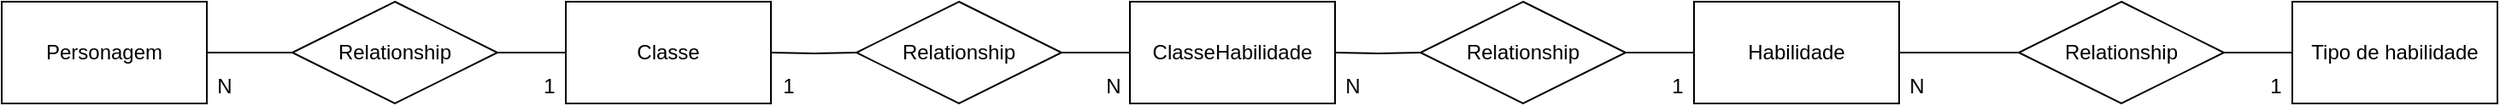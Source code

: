 <mxfile version="14.9.4" type="device" pages="2"><diagram id="E7-57exc6wyrclPtAGfO" name="Conceitual"><mxGraphModel dx="969" dy="535" grid="1" gridSize="10" guides="1" tooltips="1" connect="1" arrows="1" fold="1" page="1" pageScale="1" pageWidth="827" pageHeight="1169" math="0" shadow="0"><root><mxCell id="0"/><mxCell id="1" parent="0"/><mxCell id="gVnTbVx-kK9_vtLKyeJU-5" style="edgeStyle=orthogonalEdgeStyle;rounded=0;orthogonalLoop=1;jettySize=auto;html=1;endArrow=none;endFill=0;" edge="1" parent="1" source="gVnTbVx-kK9_vtLKyeJU-1" target="gVnTbVx-kK9_vtLKyeJU-4"><mxGeometry relative="1" as="geometry"/></mxCell><mxCell id="gVnTbVx-kK9_vtLKyeJU-1" value="Personagem" style="rounded=0;whiteSpace=wrap;html=1;" vertex="1" parent="1"><mxGeometry x="40" y="200" width="120" height="60" as="geometry"/></mxCell><mxCell id="gVnTbVx-kK9_vtLKyeJU-2" value="Classe" style="rounded=0;whiteSpace=wrap;html=1;" vertex="1" parent="1"><mxGeometry x="370" y="200" width="120" height="60" as="geometry"/></mxCell><mxCell id="gVnTbVx-kK9_vtLKyeJU-6" style="edgeStyle=orthogonalEdgeStyle;rounded=0;orthogonalLoop=1;jettySize=auto;html=1;endArrow=none;endFill=0;" edge="1" parent="1" source="gVnTbVx-kK9_vtLKyeJU-4" target="gVnTbVx-kK9_vtLKyeJU-2"><mxGeometry relative="1" as="geometry"/></mxCell><mxCell id="gVnTbVx-kK9_vtLKyeJU-4" value="Relationship" style="shape=rhombus;perimeter=rhombusPerimeter;whiteSpace=wrap;html=1;align=center;" vertex="1" parent="1"><mxGeometry x="210" y="200" width="120" height="60" as="geometry"/></mxCell><mxCell id="gVnTbVx-kK9_vtLKyeJU-7" style="edgeStyle=orthogonalEdgeStyle;rounded=0;orthogonalLoop=1;jettySize=auto;html=1;endArrow=none;endFill=0;" edge="1" parent="1" target="gVnTbVx-kK9_vtLKyeJU-10"><mxGeometry relative="1" as="geometry"><mxPoint x="490" y="230" as="sourcePoint"/></mxGeometry></mxCell><mxCell id="gVnTbVx-kK9_vtLKyeJU-8" value="ClasseHabilidade" style="rounded=0;whiteSpace=wrap;html=1;" vertex="1" parent="1"><mxGeometry x="700" y="200" width="120" height="60" as="geometry"/></mxCell><mxCell id="gVnTbVx-kK9_vtLKyeJU-9" style="edgeStyle=orthogonalEdgeStyle;rounded=0;orthogonalLoop=1;jettySize=auto;html=1;endArrow=none;endFill=0;" edge="1" parent="1" source="gVnTbVx-kK9_vtLKyeJU-10" target="gVnTbVx-kK9_vtLKyeJU-8"><mxGeometry relative="1" as="geometry"/></mxCell><mxCell id="gVnTbVx-kK9_vtLKyeJU-10" value="Relationship" style="shape=rhombus;perimeter=rhombusPerimeter;whiteSpace=wrap;html=1;align=center;" vertex="1" parent="1"><mxGeometry x="540" y="200" width="120" height="60" as="geometry"/></mxCell><mxCell id="gVnTbVx-kK9_vtLKyeJU-11" style="edgeStyle=orthogonalEdgeStyle;rounded=0;orthogonalLoop=1;jettySize=auto;html=1;endArrow=none;endFill=0;" edge="1" parent="1" target="gVnTbVx-kK9_vtLKyeJU-14"><mxGeometry relative="1" as="geometry"><mxPoint x="820" y="230" as="sourcePoint"/></mxGeometry></mxCell><mxCell id="aEUpHRAe7bAqTs1stk-X-10" value="" style="edgeStyle=orthogonalEdgeStyle;rounded=0;orthogonalLoop=1;jettySize=auto;html=1;endArrow=none;endFill=0;" edge="1" parent="1" source="gVnTbVx-kK9_vtLKyeJU-12" target="aEUpHRAe7bAqTs1stk-X-9"><mxGeometry relative="1" as="geometry"/></mxCell><mxCell id="gVnTbVx-kK9_vtLKyeJU-12" value="Habilidade" style="rounded=0;whiteSpace=wrap;html=1;" vertex="1" parent="1"><mxGeometry x="1030" y="200" width="120" height="60" as="geometry"/></mxCell><mxCell id="gVnTbVx-kK9_vtLKyeJU-13" style="edgeStyle=orthogonalEdgeStyle;rounded=0;orthogonalLoop=1;jettySize=auto;html=1;endArrow=none;endFill=0;" edge="1" parent="1" source="gVnTbVx-kK9_vtLKyeJU-14" target="gVnTbVx-kK9_vtLKyeJU-12"><mxGeometry relative="1" as="geometry"/></mxCell><mxCell id="gVnTbVx-kK9_vtLKyeJU-14" value="Relationship" style="shape=rhombus;perimeter=rhombusPerimeter;whiteSpace=wrap;html=1;align=center;" vertex="1" parent="1"><mxGeometry x="870" y="200" width="120" height="60" as="geometry"/></mxCell><mxCell id="aEUpHRAe7bAqTs1stk-X-1" value="N" style="text;html=1;align=center;verticalAlign=middle;resizable=0;points=[];autosize=1;strokeColor=none;" vertex="1" parent="1"><mxGeometry x="160" y="240" width="20" height="20" as="geometry"/></mxCell><mxCell id="aEUpHRAe7bAqTs1stk-X-2" value="1" style="text;html=1;align=center;verticalAlign=middle;resizable=0;points=[];autosize=1;strokeColor=none;" vertex="1" parent="1"><mxGeometry x="350" y="240" width="20" height="20" as="geometry"/></mxCell><mxCell id="aEUpHRAe7bAqTs1stk-X-3" value="1" style="text;html=1;align=center;verticalAlign=middle;resizable=0;points=[];autosize=1;strokeColor=none;" vertex="1" parent="1"><mxGeometry x="490" y="240" width="20" height="20" as="geometry"/></mxCell><mxCell id="aEUpHRAe7bAqTs1stk-X-4" value="N" style="text;html=1;align=center;verticalAlign=middle;resizable=0;points=[];autosize=1;strokeColor=none;" vertex="1" parent="1"><mxGeometry x="680" y="240" width="20" height="20" as="geometry"/></mxCell><mxCell id="aEUpHRAe7bAqTs1stk-X-7" value="Tipo de habilidade" style="rounded=0;whiteSpace=wrap;html=1;" vertex="1" parent="1"><mxGeometry x="1380" y="200" width="120" height="60" as="geometry"/></mxCell><mxCell id="aEUpHRAe7bAqTs1stk-X-8" style="edgeStyle=orthogonalEdgeStyle;rounded=0;orthogonalLoop=1;jettySize=auto;html=1;endArrow=none;endFill=0;" edge="1" parent="1" source="aEUpHRAe7bAqTs1stk-X-9" target="aEUpHRAe7bAqTs1stk-X-7"><mxGeometry relative="1" as="geometry"/></mxCell><mxCell id="aEUpHRAe7bAqTs1stk-X-9" value="Relationship" style="shape=rhombus;perimeter=rhombusPerimeter;whiteSpace=wrap;html=1;align=center;" vertex="1" parent="1"><mxGeometry x="1220" y="200" width="120" height="60" as="geometry"/></mxCell><mxCell id="aEUpHRAe7bAqTs1stk-X-11" value="N" style="text;html=1;align=center;verticalAlign=middle;resizable=0;points=[];autosize=1;strokeColor=none;" vertex="1" parent="1"><mxGeometry x="820" y="240" width="20" height="20" as="geometry"/></mxCell><mxCell id="aEUpHRAe7bAqTs1stk-X-12" value="1" style="text;html=1;align=center;verticalAlign=middle;resizable=0;points=[];autosize=1;strokeColor=none;" vertex="1" parent="1"><mxGeometry x="1010" y="240" width="20" height="20" as="geometry"/></mxCell><mxCell id="aEUpHRAe7bAqTs1stk-X-13" value="N" style="text;html=1;align=center;verticalAlign=middle;resizable=0;points=[];autosize=1;strokeColor=none;" vertex="1" parent="1"><mxGeometry x="1150" y="240" width="20" height="20" as="geometry"/></mxCell><mxCell id="aEUpHRAe7bAqTs1stk-X-14" value="1" style="text;html=1;align=center;verticalAlign=middle;resizable=0;points=[];autosize=1;strokeColor=none;" vertex="1" parent="1"><mxGeometry x="1360" y="240" width="20" height="20" as="geometry"/></mxCell></root></mxGraphModel></diagram><diagram id="ndj8EZgxVqMBYgEgo3I0" name="Lógico"><mxGraphModel dx="969" dy="535" grid="1" gridSize="10" guides="1" tooltips="1" connect="1" arrows="1" fold="1" page="1" pageScale="1" pageWidth="827" pageHeight="1169" math="0" shadow="0"><root><mxCell id="n5IkCiYWIK8pbiGMQsyV-0"/><mxCell id="n5IkCiYWIK8pbiGMQsyV-1" parent="n5IkCiYWIK8pbiGMQsyV-0"/><mxCell id="QSspLGdwnHoBC6BklgJi-0" value="Table" style="shape=table;startSize=30;container=1;collapsible=1;childLayout=tableLayout;fixedRows=1;rowLines=0;fontStyle=1;align=center;resizeLast=1;" vertex="1" parent="n5IkCiYWIK8pbiGMQsyV-1"><mxGeometry x="40" y="400" width="180" height="130" as="geometry"/></mxCell><mxCell id="QSspLGdwnHoBC6BklgJi-1" value="" style="shape=partialRectangle;collapsible=0;dropTarget=0;pointerEvents=0;fillColor=none;top=0;left=0;bottom=0;right=0;points=[[0,0.5],[1,0.5]];portConstraint=eastwest;" vertex="1" parent="QSspLGdwnHoBC6BklgJi-0"><mxGeometry y="30" width="180" height="30" as="geometry"/></mxCell><mxCell id="QSspLGdwnHoBC6BklgJi-2" value="PK" style="shape=partialRectangle;connectable=0;fillColor=none;top=0;left=0;bottom=0;right=0;fontStyle=1;overflow=hidden;" vertex="1" parent="QSspLGdwnHoBC6BklgJi-1"><mxGeometry width="60" height="30" as="geometry"/></mxCell><mxCell id="QSspLGdwnHoBC6BklgJi-3" value="idHabilidade" style="shape=partialRectangle;connectable=0;fillColor=none;top=0;left=0;bottom=0;right=0;align=left;spacingLeft=6;fontStyle=5;overflow=hidden;" vertex="1" parent="QSspLGdwnHoBC6BklgJi-1"><mxGeometry x="60" width="120" height="30" as="geometry"/></mxCell><mxCell id="QSspLGdwnHoBC6BklgJi-4" value="" style="shape=partialRectangle;collapsible=0;dropTarget=0;pointerEvents=0;fillColor=none;top=0;left=0;bottom=1;right=0;points=[[0,0.5],[1,0.5]];portConstraint=eastwest;" vertex="1" parent="QSspLGdwnHoBC6BklgJi-0"><mxGeometry y="60" width="180" height="30" as="geometry"/></mxCell><mxCell id="QSspLGdwnHoBC6BklgJi-5" value="FK" style="shape=partialRectangle;connectable=0;fillColor=none;top=0;left=0;bottom=0;right=0;fontStyle=1;overflow=hidden;" vertex="1" parent="QSspLGdwnHoBC6BklgJi-4"><mxGeometry width="60" height="30" as="geometry"/></mxCell><mxCell id="QSspLGdwnHoBC6BklgJi-6" value="idTipoHabilidade" style="shape=partialRectangle;connectable=0;fillColor=none;top=0;left=0;bottom=0;right=0;align=left;spacingLeft=6;fontStyle=5;overflow=hidden;" vertex="1" parent="QSspLGdwnHoBC6BklgJi-4"><mxGeometry x="60" width="120" height="30" as="geometry"/></mxCell><mxCell id="QSspLGdwnHoBC6BklgJi-7" value="" style="shape=partialRectangle;collapsible=0;dropTarget=0;pointerEvents=0;fillColor=none;top=0;left=0;bottom=0;right=0;points=[[0,0.5],[1,0.5]];portConstraint=eastwest;" vertex="1" parent="QSspLGdwnHoBC6BklgJi-0"><mxGeometry y="90" width="180" height="30" as="geometry"/></mxCell><mxCell id="QSspLGdwnHoBC6BklgJi-8" value="" style="shape=partialRectangle;connectable=0;fillColor=none;top=0;left=0;bottom=0;right=0;editable=1;overflow=hidden;" vertex="1" parent="QSspLGdwnHoBC6BklgJi-7"><mxGeometry width="60" height="30" as="geometry"/></mxCell><mxCell id="QSspLGdwnHoBC6BklgJi-9" value="nomeHabilidade" style="shape=partialRectangle;connectable=0;fillColor=none;top=0;left=0;bottom=0;right=0;align=left;spacingLeft=6;overflow=hidden;" vertex="1" parent="QSspLGdwnHoBC6BklgJi-7"><mxGeometry x="60" width="120" height="30" as="geometry"/></mxCell><mxCell id="QSspLGdwnHoBC6BklgJi-13" value="Table" style="shape=table;startSize=30;container=1;collapsible=1;childLayout=tableLayout;fixedRows=1;rowLines=0;fontStyle=1;align=center;resizeLast=1;" vertex="1" parent="n5IkCiYWIK8pbiGMQsyV-1"><mxGeometry x="40" y="570" width="180" height="100" as="geometry"/></mxCell><mxCell id="QSspLGdwnHoBC6BklgJi-17" value="" style="shape=partialRectangle;collapsible=0;dropTarget=0;pointerEvents=0;fillColor=none;top=0;left=0;bottom=1;right=0;points=[[0,0.5],[1,0.5]];portConstraint=eastwest;" vertex="1" parent="QSspLGdwnHoBC6BklgJi-13"><mxGeometry y="30" width="180" height="30" as="geometry"/></mxCell><mxCell id="QSspLGdwnHoBC6BklgJi-18" value="PK" style="shape=partialRectangle;connectable=0;fillColor=none;top=0;left=0;bottom=0;right=0;fontStyle=1;overflow=hidden;" vertex="1" parent="QSspLGdwnHoBC6BklgJi-17"><mxGeometry width="60" height="30" as="geometry"/></mxCell><mxCell id="QSspLGdwnHoBC6BklgJi-19" value="idTipoHabilidade" style="shape=partialRectangle;connectable=0;fillColor=none;top=0;left=0;bottom=0;right=0;align=left;spacingLeft=6;fontStyle=5;overflow=hidden;" vertex="1" parent="QSspLGdwnHoBC6BklgJi-17"><mxGeometry x="60" width="120" height="30" as="geometry"/></mxCell><mxCell id="QSspLGdwnHoBC6BklgJi-20" value="" style="shape=partialRectangle;collapsible=0;dropTarget=0;pointerEvents=0;fillColor=none;top=0;left=0;bottom=0;right=0;points=[[0,0.5],[1,0.5]];portConstraint=eastwest;" vertex="1" parent="QSspLGdwnHoBC6BklgJi-13"><mxGeometry y="60" width="180" height="30" as="geometry"/></mxCell><mxCell id="QSspLGdwnHoBC6BklgJi-21" value="" style="shape=partialRectangle;connectable=0;fillColor=none;top=0;left=0;bottom=0;right=0;editable=1;overflow=hidden;" vertex="1" parent="QSspLGdwnHoBC6BklgJi-20"><mxGeometry width="60" height="30" as="geometry"/></mxCell><mxCell id="QSspLGdwnHoBC6BklgJi-22" value="nomeTipoHabilidade" style="shape=partialRectangle;connectable=0;fillColor=none;top=0;left=0;bottom=0;right=0;align=left;spacingLeft=6;overflow=hidden;" vertex="1" parent="QSspLGdwnHoBC6BklgJi-20"><mxGeometry x="60" width="120" height="30" as="geometry"/></mxCell><mxCell id="QSspLGdwnHoBC6BklgJi-23" value="classeHabilidade" style="shape=table;startSize=30;container=1;collapsible=1;childLayout=tableLayout;fixedRows=1;rowLines=0;fontStyle=1;align=center;resizeLast=1;" vertex="1" parent="n5IkCiYWIK8pbiGMQsyV-1"><mxGeometry x="430" y="360" width="180" height="130" as="geometry"/></mxCell><mxCell id="QSspLGdwnHoBC6BklgJi-24" value="" style="shape=partialRectangle;collapsible=0;dropTarget=0;pointerEvents=0;fillColor=none;top=0;left=0;bottom=0;right=0;points=[[0,0.5],[1,0.5]];portConstraint=eastwest;" vertex="1" parent="QSspLGdwnHoBC6BklgJi-23"><mxGeometry y="30" width="180" height="30" as="geometry"/></mxCell><mxCell id="QSspLGdwnHoBC6BklgJi-25" value="PK" style="shape=partialRectangle;connectable=0;fillColor=none;top=0;left=0;bottom=0;right=0;fontStyle=1;overflow=hidden;" vertex="1" parent="QSspLGdwnHoBC6BklgJi-24"><mxGeometry width="60" height="30" as="geometry"/></mxCell><mxCell id="QSspLGdwnHoBC6BklgJi-26" value="idClasseHabilidade" style="shape=partialRectangle;connectable=0;fillColor=none;top=0;left=0;bottom=0;right=0;align=left;spacingLeft=6;fontStyle=5;overflow=hidden;" vertex="1" parent="QSspLGdwnHoBC6BklgJi-24"><mxGeometry x="60" width="120" height="30" as="geometry"/></mxCell><mxCell id="QSspLGdwnHoBC6BklgJi-36" value="" style="shape=partialRectangle;collapsible=0;dropTarget=0;pointerEvents=0;fillColor=none;top=0;left=0;bottom=0;right=0;points=[[0,0.5],[1,0.5]];portConstraint=eastwest;" vertex="1" parent="QSspLGdwnHoBC6BklgJi-23"><mxGeometry y="60" width="180" height="30" as="geometry"/></mxCell><mxCell id="QSspLGdwnHoBC6BklgJi-37" value="FK" style="shape=partialRectangle;connectable=0;fillColor=none;top=0;left=0;bottom=0;right=0;fontStyle=1;overflow=hidden;" vertex="1" parent="QSspLGdwnHoBC6BklgJi-36"><mxGeometry width="60" height="30" as="geometry"/></mxCell><mxCell id="QSspLGdwnHoBC6BklgJi-38" value="idClasse" style="shape=partialRectangle;connectable=0;fillColor=none;top=0;left=0;bottom=0;right=0;align=left;spacingLeft=6;fontStyle=5;overflow=hidden;" vertex="1" parent="QSspLGdwnHoBC6BklgJi-36"><mxGeometry x="60" width="120" height="30" as="geometry"/></mxCell><mxCell id="QSspLGdwnHoBC6BklgJi-27" value="" style="shape=partialRectangle;collapsible=0;dropTarget=0;pointerEvents=0;fillColor=none;top=0;left=0;bottom=1;right=0;points=[[0,0.5],[1,0.5]];portConstraint=eastwest;" vertex="1" parent="QSspLGdwnHoBC6BklgJi-23"><mxGeometry y="90" width="180" height="30" as="geometry"/></mxCell><mxCell id="QSspLGdwnHoBC6BklgJi-28" value="FK" style="shape=partialRectangle;connectable=0;fillColor=none;top=0;left=0;bottom=0;right=0;fontStyle=1;overflow=hidden;" vertex="1" parent="QSspLGdwnHoBC6BklgJi-27"><mxGeometry width="60" height="30" as="geometry"/></mxCell><mxCell id="QSspLGdwnHoBC6BklgJi-29" value="idHabilidade" style="shape=partialRectangle;connectable=0;fillColor=none;top=0;left=0;bottom=0;right=0;align=left;spacingLeft=6;fontStyle=5;overflow=hidden;" vertex="1" parent="QSspLGdwnHoBC6BklgJi-27"><mxGeometry x="60" width="120" height="30" as="geometry"/></mxCell><mxCell id="QSspLGdwnHoBC6BklgJi-63" value="classe" style="shape=table;startSize=30;container=1;collapsible=1;childLayout=tableLayout;fixedRows=1;rowLines=0;fontStyle=1;align=center;resizeLast=1;" vertex="1" parent="n5IkCiYWIK8pbiGMQsyV-1"><mxGeometry x="414" y="640" width="180" height="100" as="geometry"/></mxCell><mxCell id="QSspLGdwnHoBC6BklgJi-64" value="" style="shape=partialRectangle;collapsible=0;dropTarget=0;pointerEvents=0;fillColor=none;top=0;left=0;bottom=1;right=0;points=[[0,0.5],[1,0.5]];portConstraint=eastwest;" vertex="1" parent="QSspLGdwnHoBC6BklgJi-63"><mxGeometry y="30" width="180" height="30" as="geometry"/></mxCell><mxCell id="QSspLGdwnHoBC6BklgJi-65" value="PK" style="shape=partialRectangle;connectable=0;fillColor=none;top=0;left=0;bottom=0;right=0;fontStyle=1;overflow=hidden;" vertex="1" parent="QSspLGdwnHoBC6BklgJi-64"><mxGeometry width="60" height="30" as="geometry"/></mxCell><mxCell id="QSspLGdwnHoBC6BklgJi-66" value="idClasse" style="shape=partialRectangle;connectable=0;fillColor=none;top=0;left=0;bottom=0;right=0;align=left;spacingLeft=6;fontStyle=5;overflow=hidden;" vertex="1" parent="QSspLGdwnHoBC6BklgJi-64"><mxGeometry x="60" width="120" height="30" as="geometry"/></mxCell><mxCell id="QSspLGdwnHoBC6BklgJi-67" value="" style="shape=partialRectangle;collapsible=0;dropTarget=0;pointerEvents=0;fillColor=none;top=0;left=0;bottom=0;right=0;points=[[0,0.5],[1,0.5]];portConstraint=eastwest;" vertex="1" parent="QSspLGdwnHoBC6BklgJi-63"><mxGeometry y="60" width="180" height="30" as="geometry"/></mxCell><mxCell id="QSspLGdwnHoBC6BklgJi-68" value="" style="shape=partialRectangle;connectable=0;fillColor=none;top=0;left=0;bottom=0;right=0;editable=1;overflow=hidden;" vertex="1" parent="QSspLGdwnHoBC6BklgJi-67"><mxGeometry width="60" height="30" as="geometry"/></mxCell><mxCell id="QSspLGdwnHoBC6BklgJi-69" value="nomeClasse" style="shape=partialRectangle;connectable=0;fillColor=none;top=0;left=0;bottom=0;right=0;align=left;spacingLeft=6;overflow=hidden;" vertex="1" parent="QSspLGdwnHoBC6BklgJi-67"><mxGeometry x="60" width="120" height="30" as="geometry"/></mxCell><mxCell id="QSspLGdwnHoBC6BklgJi-70" value="Personagem" style="shape=table;startSize=30;container=1;collapsible=1;childLayout=tableLayout;fixedRows=1;rowLines=0;fontStyle=1;align=center;resizeLast=1;" vertex="1" parent="n5IkCiYWIK8pbiGMQsyV-1"><mxGeometry x="200" y="730" width="180" height="250" as="geometry"/></mxCell><mxCell id="QSspLGdwnHoBC6BklgJi-71" value="" style="shape=partialRectangle;collapsible=0;dropTarget=0;pointerEvents=0;fillColor=none;top=0;left=0;bottom=0;right=0;points=[[0,0.5],[1,0.5]];portConstraint=eastwest;" vertex="1" parent="QSspLGdwnHoBC6BklgJi-70"><mxGeometry y="30" width="180" height="30" as="geometry"/></mxCell><mxCell id="QSspLGdwnHoBC6BklgJi-72" value="PK" style="shape=partialRectangle;connectable=0;fillColor=none;top=0;left=0;bottom=0;right=0;fontStyle=1;overflow=hidden;" vertex="1" parent="QSspLGdwnHoBC6BklgJi-71"><mxGeometry width="60" height="30" as="geometry"/></mxCell><mxCell id="QSspLGdwnHoBC6BklgJi-73" value="idPersonagem" style="shape=partialRectangle;connectable=0;fillColor=none;top=0;left=0;bottom=0;right=0;align=left;spacingLeft=6;fontStyle=5;overflow=hidden;" vertex="1" parent="QSspLGdwnHoBC6BklgJi-71"><mxGeometry x="60" width="120" height="30" as="geometry"/></mxCell><mxCell id="QSspLGdwnHoBC6BklgJi-74" value="" style="shape=partialRectangle;collapsible=0;dropTarget=0;pointerEvents=0;fillColor=none;top=0;left=0;bottom=1;right=0;points=[[0,0.5],[1,0.5]];portConstraint=eastwest;" vertex="1" parent="QSspLGdwnHoBC6BklgJi-70"><mxGeometry y="60" width="180" height="30" as="geometry"/></mxCell><mxCell id="QSspLGdwnHoBC6BklgJi-75" value="FK" style="shape=partialRectangle;connectable=0;fillColor=none;top=0;left=0;bottom=0;right=0;fontStyle=1;overflow=hidden;" vertex="1" parent="QSspLGdwnHoBC6BklgJi-74"><mxGeometry width="60" height="30" as="geometry"/></mxCell><mxCell id="QSspLGdwnHoBC6BklgJi-76" value="idClasse" style="shape=partialRectangle;connectable=0;fillColor=none;top=0;left=0;bottom=0;right=0;align=left;spacingLeft=6;fontStyle=5;overflow=hidden;" vertex="1" parent="QSspLGdwnHoBC6BklgJi-74"><mxGeometry x="60" width="120" height="30" as="geometry"/></mxCell><mxCell id="QSspLGdwnHoBC6BklgJi-77" value="" style="shape=partialRectangle;collapsible=0;dropTarget=0;pointerEvents=0;fillColor=none;top=0;left=0;bottom=0;right=0;points=[[0,0.5],[1,0.5]];portConstraint=eastwest;" vertex="1" parent="QSspLGdwnHoBC6BklgJi-70"><mxGeometry y="90" width="180" height="30" as="geometry"/></mxCell><mxCell id="QSspLGdwnHoBC6BklgJi-78" value="" style="shape=partialRectangle;connectable=0;fillColor=none;top=0;left=0;bottom=0;right=0;editable=1;overflow=hidden;" vertex="1" parent="QSspLGdwnHoBC6BklgJi-77"><mxGeometry width="60" height="30" as="geometry"/></mxCell><mxCell id="QSspLGdwnHoBC6BklgJi-79" value="nomePersonagem" style="shape=partialRectangle;connectable=0;fillColor=none;top=0;left=0;bottom=0;right=0;align=left;spacingLeft=6;overflow=hidden;" vertex="1" parent="QSspLGdwnHoBC6BklgJi-77"><mxGeometry x="60" width="120" height="30" as="geometry"/></mxCell><mxCell id="QSspLGdwnHoBC6BklgJi-83" value="" style="shape=partialRectangle;collapsible=0;dropTarget=0;pointerEvents=0;fillColor=none;top=0;left=0;bottom=0;right=0;points=[[0,0.5],[1,0.5]];portConstraint=eastwest;" vertex="1" parent="QSspLGdwnHoBC6BklgJi-70"><mxGeometry y="120" width="180" height="30" as="geometry"/></mxCell><mxCell id="QSspLGdwnHoBC6BklgJi-84" value="" style="shape=partialRectangle;connectable=0;fillColor=none;top=0;left=0;bottom=0;right=0;editable=1;overflow=hidden;" vertex="1" parent="QSspLGdwnHoBC6BklgJi-83"><mxGeometry width="60" height="30" as="geometry"/></mxCell><mxCell id="QSspLGdwnHoBC6BklgJi-85" value="capacidadeMaxVIda" style="shape=partialRectangle;connectable=0;fillColor=none;top=0;left=0;bottom=0;right=0;align=left;spacingLeft=6;overflow=hidden;" vertex="1" parent="QSspLGdwnHoBC6BklgJi-83"><mxGeometry x="60" width="120" height="30" as="geometry"/></mxCell><mxCell id="QSspLGdwnHoBC6BklgJi-89" value="" style="shape=partialRectangle;collapsible=0;dropTarget=0;pointerEvents=0;fillColor=none;top=0;left=0;bottom=0;right=0;points=[[0,0.5],[1,0.5]];portConstraint=eastwest;" vertex="1" parent="QSspLGdwnHoBC6BklgJi-70"><mxGeometry y="150" width="180" height="30" as="geometry"/></mxCell><mxCell id="QSspLGdwnHoBC6BklgJi-90" value="" style="shape=partialRectangle;connectable=0;fillColor=none;top=0;left=0;bottom=0;right=0;editable=1;overflow=hidden;" vertex="1" parent="QSspLGdwnHoBC6BklgJi-89"><mxGeometry width="60" height="30" as="geometry"/></mxCell><mxCell id="QSspLGdwnHoBC6BklgJi-91" value="capacidadeMaxMana" style="shape=partialRectangle;connectable=0;fillColor=none;top=0;left=0;bottom=0;right=0;align=left;spacingLeft=6;overflow=hidden;" vertex="1" parent="QSspLGdwnHoBC6BklgJi-89"><mxGeometry x="60" width="120" height="30" as="geometry"/></mxCell><mxCell id="QSspLGdwnHoBC6BklgJi-86" value="" style="shape=partialRectangle;collapsible=0;dropTarget=0;pointerEvents=0;fillColor=none;top=0;left=0;bottom=0;right=0;points=[[0,0.5],[1,0.5]];portConstraint=eastwest;" vertex="1" parent="QSspLGdwnHoBC6BklgJi-70"><mxGeometry y="180" width="180" height="30" as="geometry"/></mxCell><mxCell id="QSspLGdwnHoBC6BklgJi-87" value="" style="shape=partialRectangle;connectable=0;fillColor=none;top=0;left=0;bottom=0;right=0;editable=1;overflow=hidden;" vertex="1" parent="QSspLGdwnHoBC6BklgJi-86"><mxGeometry width="60" height="30" as="geometry"/></mxCell><mxCell id="QSspLGdwnHoBC6BklgJi-88" value="dataAtualizacao" style="shape=partialRectangle;connectable=0;fillColor=none;top=0;left=0;bottom=0;right=0;align=left;spacingLeft=6;overflow=hidden;" vertex="1" parent="QSspLGdwnHoBC6BklgJi-86"><mxGeometry x="60" width="120" height="30" as="geometry"/></mxCell><mxCell id="QSspLGdwnHoBC6BklgJi-80" value="" style="shape=partialRectangle;collapsible=0;dropTarget=0;pointerEvents=0;fillColor=none;top=0;left=0;bottom=0;right=0;points=[[0,0.5],[1,0.5]];portConstraint=eastwest;" vertex="1" parent="QSspLGdwnHoBC6BklgJi-70"><mxGeometry y="210" width="180" height="30" as="geometry"/></mxCell><mxCell id="QSspLGdwnHoBC6BklgJi-81" value="" style="shape=partialRectangle;connectable=0;fillColor=none;top=0;left=0;bottom=0;right=0;editable=1;overflow=hidden;" vertex="1" parent="QSspLGdwnHoBC6BklgJi-80"><mxGeometry width="60" height="30" as="geometry"/></mxCell><mxCell id="QSspLGdwnHoBC6BklgJi-82" value="dataCriacao" style="shape=partialRectangle;connectable=0;fillColor=none;top=0;left=0;bottom=0;right=0;align=left;spacingLeft=6;overflow=hidden;" vertex="1" parent="QSspLGdwnHoBC6BklgJi-80"><mxGeometry x="60" width="120" height="30" as="geometry"/></mxCell><mxCell id="QSspLGdwnHoBC6BklgJi-92" value="" style="edgeStyle=entityRelationEdgeStyle;fontSize=12;html=1;endArrow=ERoneToMany;entryX=0;entryY=0.5;entryDx=0;entryDy=0;" edge="1" parent="n5IkCiYWIK8pbiGMQsyV-1" source="QSspLGdwnHoBC6BklgJi-1" target="QSspLGdwnHoBC6BklgJi-27"><mxGeometry width="100" height="100" relative="1" as="geometry"><mxPoint x="350" y="750" as="sourcePoint"/><mxPoint x="450" y="650" as="targetPoint"/></mxGeometry></mxCell><mxCell id="QSspLGdwnHoBC6BklgJi-93" value="" style="edgeStyle=entityRelationEdgeStyle;fontSize=12;html=1;endArrow=ERoneToMany;entryX=1;entryY=0.8;entryDx=0;entryDy=0;entryPerimeter=0;" edge="1" parent="n5IkCiYWIK8pbiGMQsyV-1" source="QSspLGdwnHoBC6BklgJi-17" target="QSspLGdwnHoBC6BklgJi-4"><mxGeometry width="100" height="100" relative="1" as="geometry"><mxPoint x="350" y="690" as="sourcePoint"/><mxPoint x="450" y="590" as="targetPoint"/></mxGeometry></mxCell><mxCell id="QSspLGdwnHoBC6BklgJi-95" value="" style="edgeStyle=entityRelationEdgeStyle;fontSize=12;html=1;endArrow=ERoneToMany;exitX=1;exitY=0.5;exitDx=0;exitDy=0;" edge="1" parent="n5IkCiYWIK8pbiGMQsyV-1" source="QSspLGdwnHoBC6BklgJi-64" target="QSspLGdwnHoBC6BklgJi-36"><mxGeometry width="100" height="100" relative="1" as="geometry"><mxPoint x="370" y="690" as="sourcePoint"/><mxPoint x="280" y="560" as="targetPoint"/></mxGeometry></mxCell><mxCell id="QSspLGdwnHoBC6BklgJi-96" value="" style="edgeStyle=entityRelationEdgeStyle;fontSize=12;html=1;endArrow=ERoneToMany;exitX=0;exitY=0.5;exitDx=0;exitDy=0;entryX=1;entryY=0.5;entryDx=0;entryDy=0;" edge="1" parent="n5IkCiYWIK8pbiGMQsyV-1" source="QSspLGdwnHoBC6BklgJi-64" target="QSspLGdwnHoBC6BklgJi-74"><mxGeometry width="100" height="100" relative="1" as="geometry"><mxPoint x="350" y="690" as="sourcePoint"/><mxPoint x="450" y="590" as="targetPoint"/></mxGeometry></mxCell></root></mxGraphModel></diagram></mxfile>